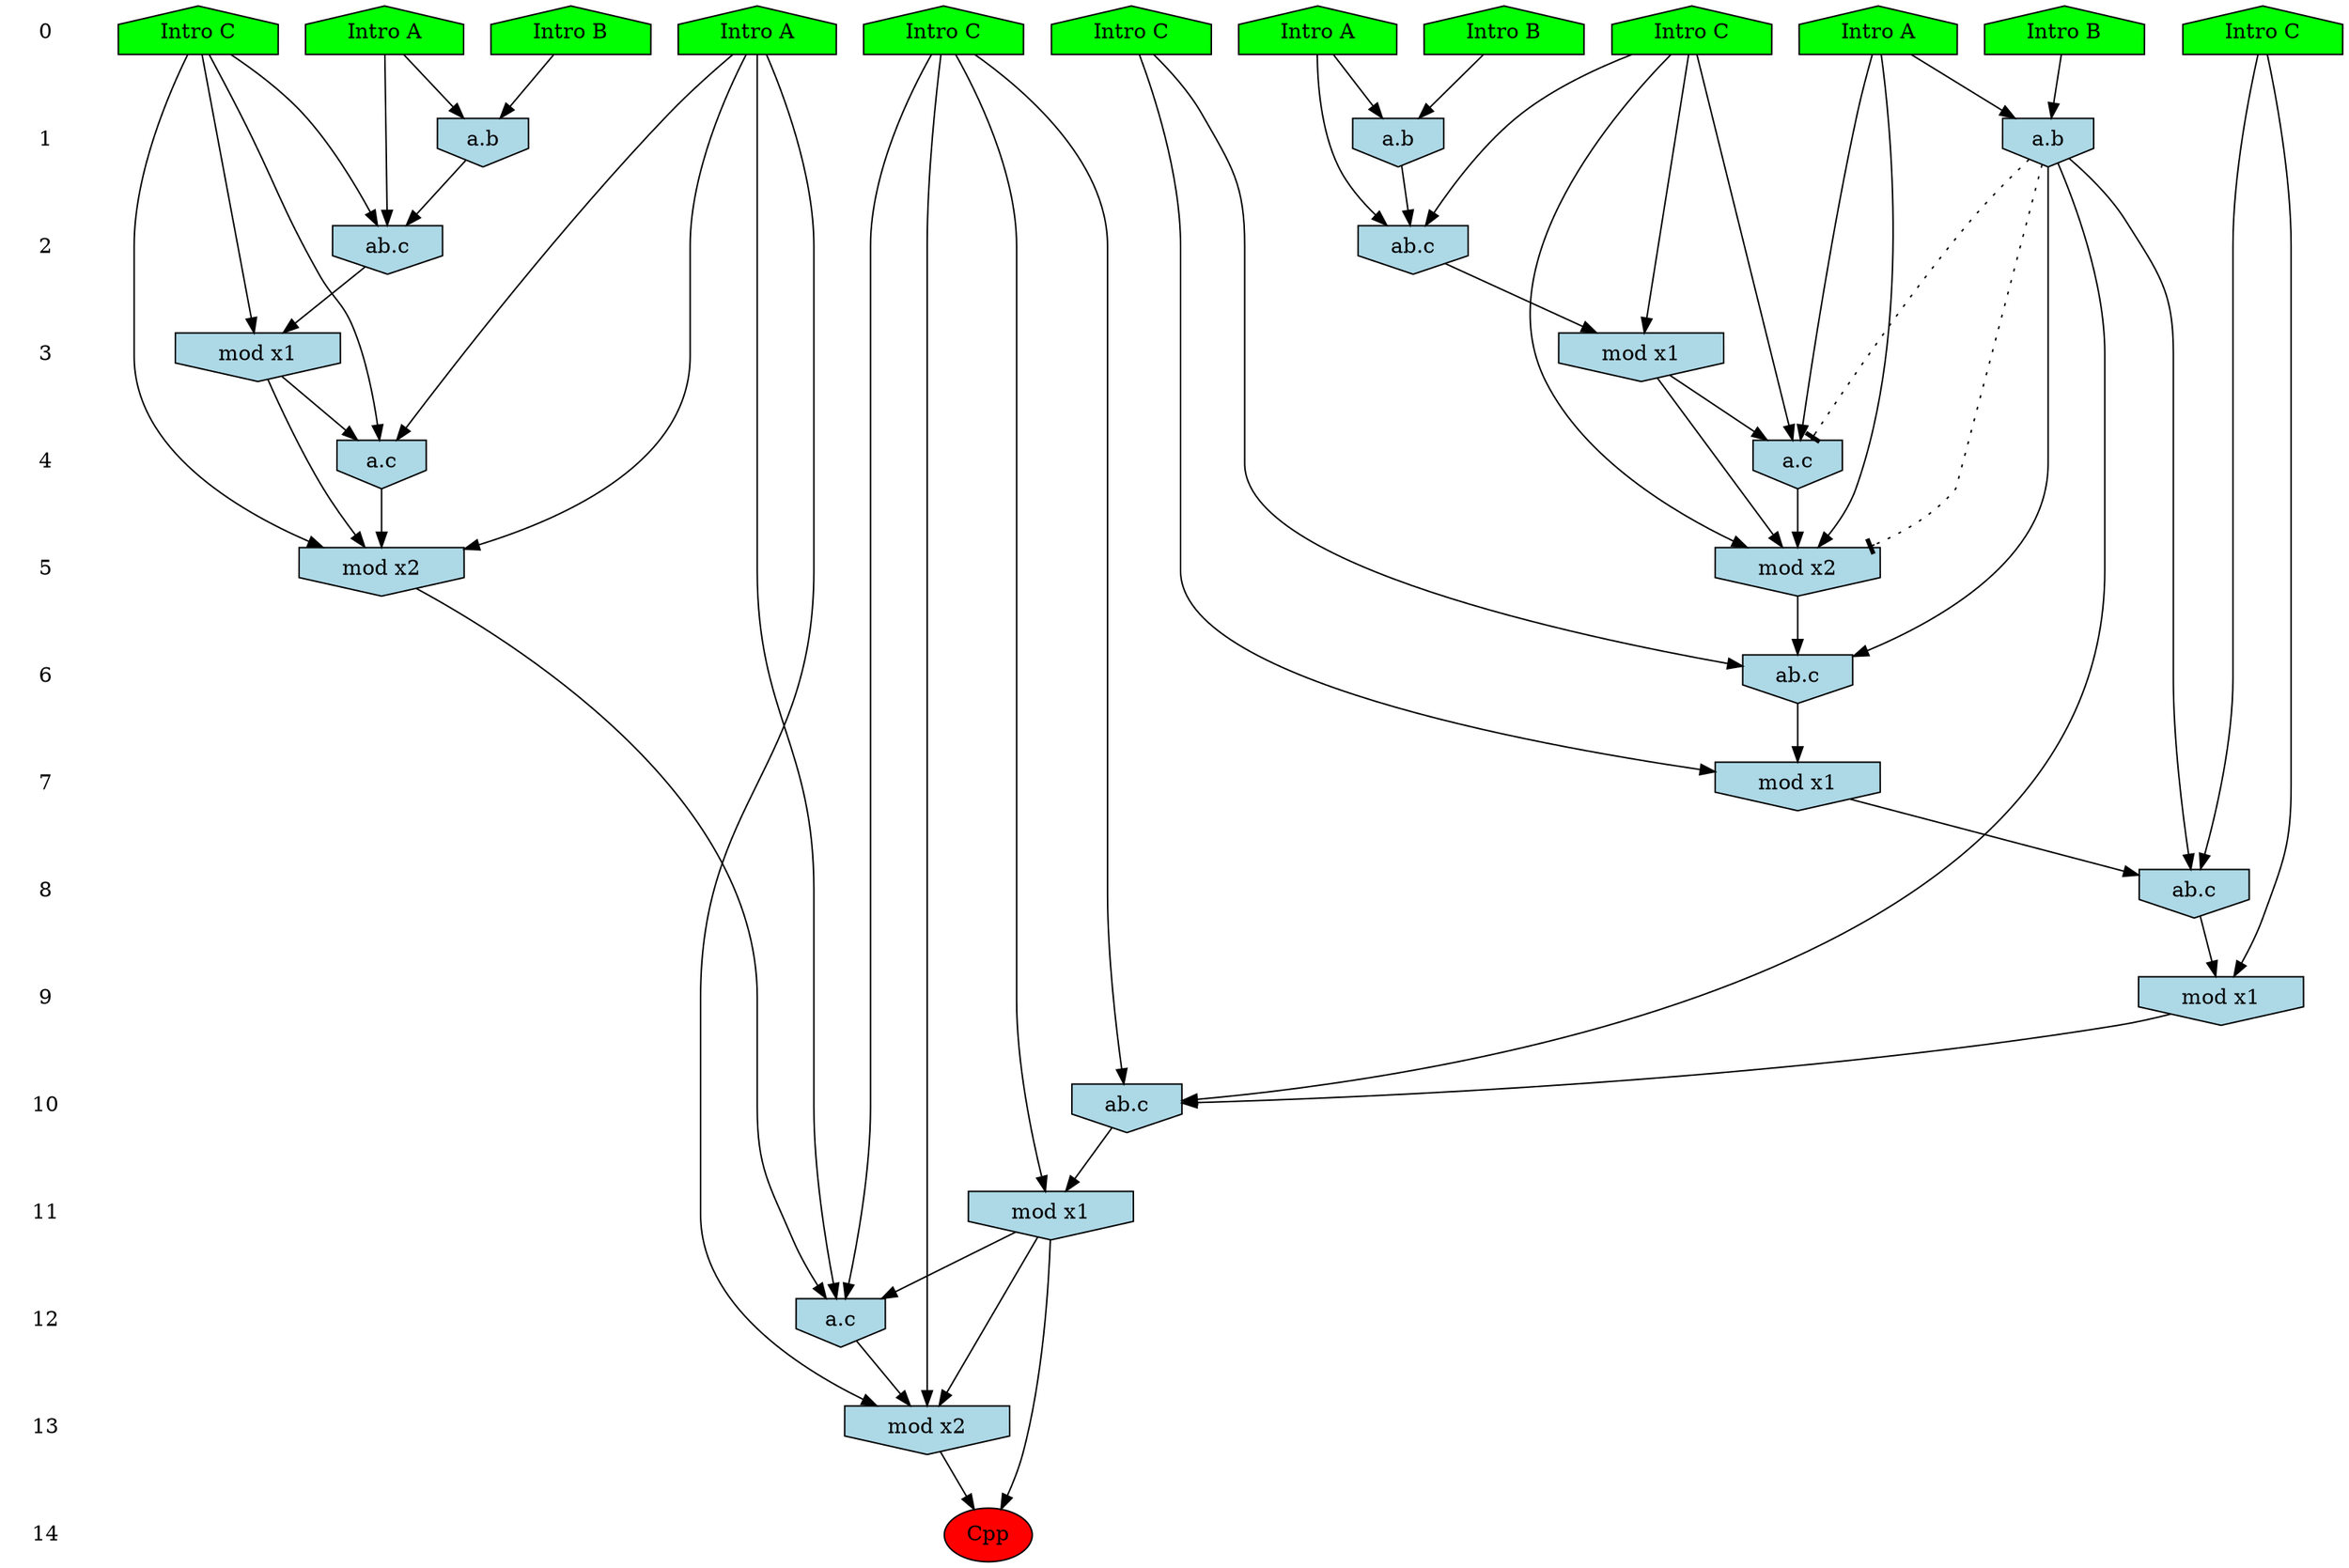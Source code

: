 /* Compression of 2 causal flows obtained in average at 1.791364E+01 t.u */
/* Compressed causal flows were: [2560;3799] */
digraph G{
 ranksep=.5 ; 
{ rank = same ; "0" [shape=plaintext] ; node_1 [label ="Intro B", shape=house, style=filled, fillcolor=green] ;
node_2 [label ="Intro B", shape=house, style=filled, fillcolor=green] ;
node_3 [label ="Intro B", shape=house, style=filled, fillcolor=green] ;
node_4 [label ="Intro A", shape=house, style=filled, fillcolor=green] ;
node_5 [label ="Intro A", shape=house, style=filled, fillcolor=green] ;
node_6 [label ="Intro A", shape=house, style=filled, fillcolor=green] ;
node_7 [label ="Intro A", shape=house, style=filled, fillcolor=green] ;
node_8 [label ="Intro C", shape=house, style=filled, fillcolor=green] ;
node_9 [label ="Intro C", shape=house, style=filled, fillcolor=green] ;
node_10 [label ="Intro C", shape=house, style=filled, fillcolor=green] ;
node_11 [label ="Intro C", shape=house, style=filled, fillcolor=green] ;
node_12 [label ="Intro C", shape=house, style=filled, fillcolor=green] ;
}
{ rank = same ; "1" [shape=plaintext] ; node_13 [label="a.b", shape=invhouse, style=filled, fillcolor = lightblue] ;
node_16 [label="a.b", shape=invhouse, style=filled, fillcolor = lightblue] ;
node_20 [label="a.b", shape=invhouse, style=filled, fillcolor = lightblue] ;
}
{ rank = same ; "2" [shape=plaintext] ; node_14 [label="ab.c", shape=invhouse, style=filled, fillcolor = lightblue] ;
node_17 [label="ab.c", shape=invhouse, style=filled, fillcolor = lightblue] ;
}
{ rank = same ; "3" [shape=plaintext] ; node_15 [label="mod x1", shape=invhouse, style=filled, fillcolor = lightblue] ;
node_25 [label="mod x1", shape=invhouse, style=filled, fillcolor = lightblue] ;
}
{ rank = same ; "4" [shape=plaintext] ; node_18 [label="a.c", shape=invhouse, style=filled, fillcolor = lightblue] ;
node_28 [label="a.c", shape=invhouse, style=filled, fillcolor = lightblue] ;
}
{ rank = same ; "5" [shape=plaintext] ; node_19 [label="mod x2", shape=invhouse, style=filled, fillcolor = lightblue] ;
node_29 [label="mod x2", shape=invhouse, style=filled, fillcolor = lightblue] ;
}
{ rank = same ; "6" [shape=plaintext] ; node_21 [label="ab.c", shape=invhouse, style=filled, fillcolor = lightblue] ;
}
{ rank = same ; "7" [shape=plaintext] ; node_22 [label="mod x1", shape=invhouse, style=filled, fillcolor = lightblue] ;
}
{ rank = same ; "8" [shape=plaintext] ; node_23 [label="ab.c", shape=invhouse, style=filled, fillcolor = lightblue] ;
}
{ rank = same ; "9" [shape=plaintext] ; node_24 [label="mod x1", shape=invhouse, style=filled, fillcolor = lightblue] ;
}
{ rank = same ; "10" [shape=plaintext] ; node_26 [label="ab.c", shape=invhouse, style=filled, fillcolor = lightblue] ;
}
{ rank = same ; "11" [shape=plaintext] ; node_27 [label="mod x1", shape=invhouse, style=filled, fillcolor = lightblue] ;
}
{ rank = same ; "12" [shape=plaintext] ; node_30 [label="a.c", shape=invhouse, style=filled, fillcolor = lightblue] ;
}
{ rank = same ; "13" [shape=plaintext] ; node_31 [label="mod x2", shape=invhouse, style=filled, fillcolor = lightblue] ;
}
{ rank = same ; "14" [shape=plaintext] ; node_32 [label ="Cpp", style=filled, fillcolor=red] ;
}
"0" -> "1" [style="invis"]; 
"1" -> "2" [style="invis"]; 
"2" -> "3" [style="invis"]; 
"3" -> "4" [style="invis"]; 
"4" -> "5" [style="invis"]; 
"5" -> "6" [style="invis"]; 
"6" -> "7" [style="invis"]; 
"7" -> "8" [style="invis"]; 
"8" -> "9" [style="invis"]; 
"9" -> "10" [style="invis"]; 
"10" -> "11" [style="invis"]; 
"11" -> "12" [style="invis"]; 
"12" -> "13" [style="invis"]; 
"13" -> "14" [style="invis"]; 
node_2 -> node_13
node_7 -> node_13
node_7 -> node_14
node_9 -> node_14
node_13 -> node_14
node_9 -> node_15
node_14 -> node_15
node_3 -> node_16
node_5 -> node_16
node_5 -> node_17
node_10 -> node_17
node_16 -> node_17
node_6 -> node_18
node_9 -> node_18
node_15 -> node_18
node_6 -> node_19
node_9 -> node_19
node_15 -> node_19
node_18 -> node_19
node_1 -> node_20
node_6 -> node_20
node_8 -> node_21
node_19 -> node_21
node_20 -> node_21
node_8 -> node_22
node_21 -> node_22
node_12 -> node_23
node_20 -> node_23
node_22 -> node_23
node_12 -> node_24
node_23 -> node_24
node_10 -> node_25
node_17 -> node_25
node_11 -> node_26
node_20 -> node_26
node_24 -> node_26
node_11 -> node_27
node_26 -> node_27
node_4 -> node_28
node_10 -> node_28
node_25 -> node_28
node_4 -> node_29
node_10 -> node_29
node_25 -> node_29
node_28 -> node_29
node_4 -> node_30
node_11 -> node_30
node_27 -> node_30
node_29 -> node_30
node_4 -> node_31
node_11 -> node_31
node_27 -> node_31
node_30 -> node_31
node_27 -> node_32
node_31 -> node_32
node_20 -> node_19 [style=dotted, arrowhead = tee] 
node_20 -> node_18 [style=dotted, arrowhead = tee] 
}
/*
 Dot generation time: 0.000170
*/